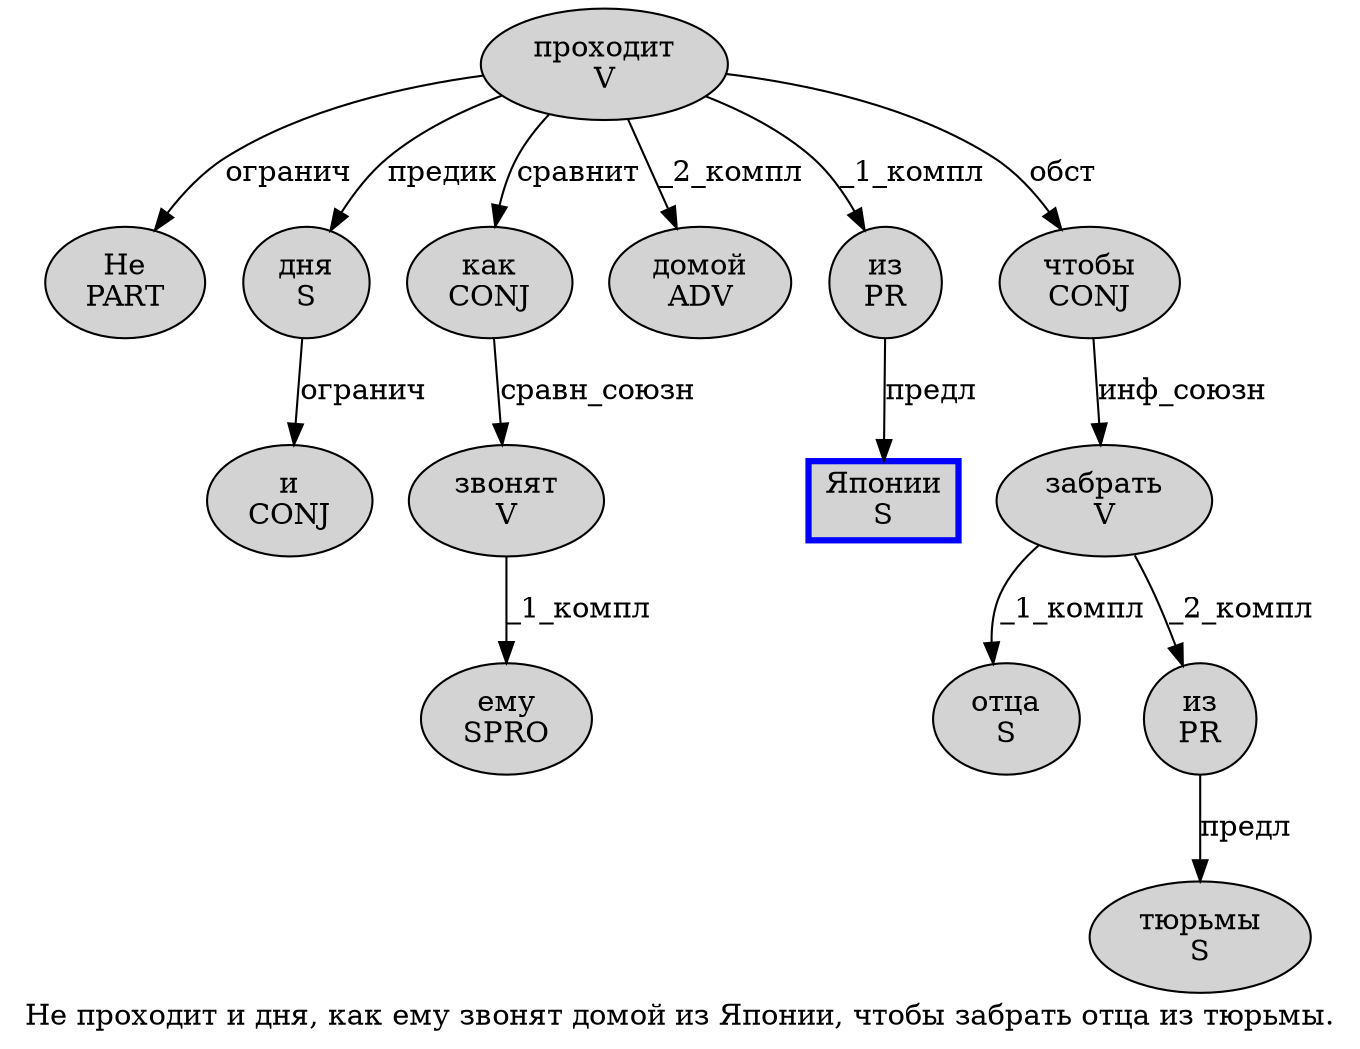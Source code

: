digraph SENTENCE_4771 {
	graph [label="Не проходит и дня, как ему звонят домой из Японии, чтобы забрать отца из тюрьмы."]
	node [style=filled]
		0 [label="Не
PART" color="" fillcolor=lightgray penwidth=1 shape=ellipse]
		1 [label="проходит
V" color="" fillcolor=lightgray penwidth=1 shape=ellipse]
		2 [label="и
CONJ" color="" fillcolor=lightgray penwidth=1 shape=ellipse]
		3 [label="дня
S" color="" fillcolor=lightgray penwidth=1 shape=ellipse]
		5 [label="как
CONJ" color="" fillcolor=lightgray penwidth=1 shape=ellipse]
		6 [label="ему
SPRO" color="" fillcolor=lightgray penwidth=1 shape=ellipse]
		7 [label="звонят
V" color="" fillcolor=lightgray penwidth=1 shape=ellipse]
		8 [label="домой
ADV" color="" fillcolor=lightgray penwidth=1 shape=ellipse]
		9 [label="из
PR" color="" fillcolor=lightgray penwidth=1 shape=ellipse]
		10 [label="Японии
S" color=blue fillcolor=lightgray penwidth=3 shape=box]
		12 [label="чтобы
CONJ" color="" fillcolor=lightgray penwidth=1 shape=ellipse]
		13 [label="забрать
V" color="" fillcolor=lightgray penwidth=1 shape=ellipse]
		14 [label="отца
S" color="" fillcolor=lightgray penwidth=1 shape=ellipse]
		15 [label="из
PR" color="" fillcolor=lightgray penwidth=1 shape=ellipse]
		16 [label="тюрьмы
S" color="" fillcolor=lightgray penwidth=1 shape=ellipse]
			12 -> 13 [label="инф_союзн"]
			9 -> 10 [label="предл"]
			7 -> 6 [label="_1_компл"]
			1 -> 0 [label="огранич"]
			1 -> 3 [label="предик"]
			1 -> 5 [label="сравнит"]
			1 -> 8 [label="_2_компл"]
			1 -> 9 [label="_1_компл"]
			1 -> 12 [label="обст"]
			5 -> 7 [label="сравн_союзн"]
			13 -> 14 [label="_1_компл"]
			13 -> 15 [label="_2_компл"]
			3 -> 2 [label="огранич"]
			15 -> 16 [label="предл"]
}